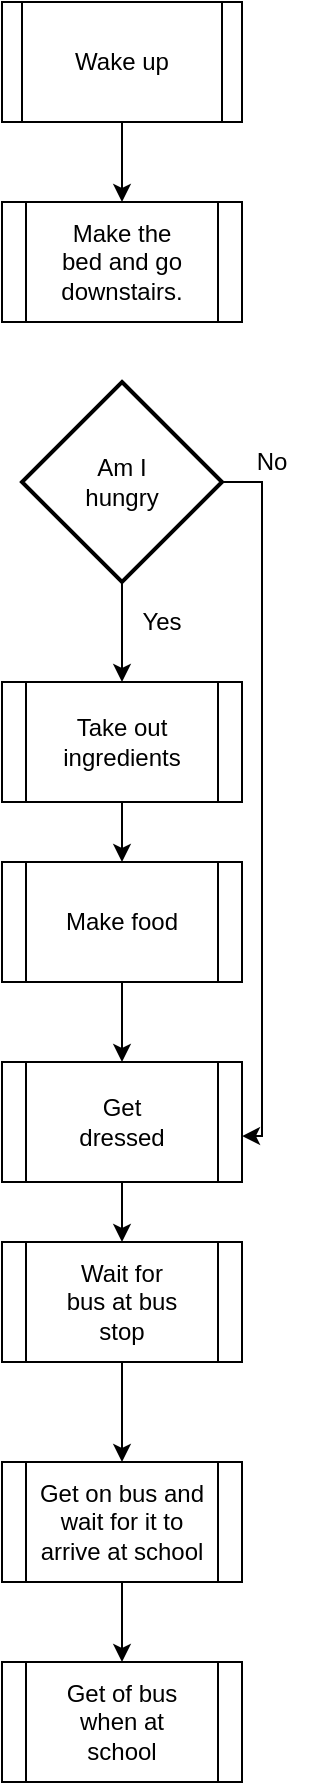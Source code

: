 <mxfile version="24.4.13" type="device">
  <diagram name="Page-1" id="Zw9z90YH-fHHV9vD1NDk">
    <mxGraphModel dx="1114" dy="566" grid="1" gridSize="10" guides="1" tooltips="1" connect="1" arrows="1" fold="1" page="1" pageScale="1" pageWidth="827" pageHeight="1169" math="0" shadow="0">
      <root>
        <mxCell id="0" />
        <mxCell id="1" parent="0" />
        <mxCell id="ViuslrKZbHUmjDWSNgoG-1" value="" style="shape=process;whiteSpace=wrap;html=1;backgroundOutline=1;size=0.083;" vertex="1" parent="1">
          <mxGeometry x="40" y="40" width="120" height="60" as="geometry" />
        </mxCell>
        <mxCell id="ViuslrKZbHUmjDWSNgoG-2" value="Wake up" style="text;html=1;align=center;verticalAlign=middle;whiteSpace=wrap;rounded=0;" vertex="1" parent="1">
          <mxGeometry x="70" y="55" width="60" height="30" as="geometry" />
        </mxCell>
        <mxCell id="ViuslrKZbHUmjDWSNgoG-3" value="" style="shape=process;whiteSpace=wrap;html=1;backgroundOutline=1;" vertex="1" parent="1">
          <mxGeometry x="40" y="140" width="120" height="60" as="geometry" />
        </mxCell>
        <mxCell id="ViuslrKZbHUmjDWSNgoG-4" value="Make the bed and go downstairs." style="text;html=1;align=center;verticalAlign=middle;whiteSpace=wrap;rounded=0;" vertex="1" parent="1">
          <mxGeometry x="70" y="155" width="60" height="30" as="geometry" />
        </mxCell>
        <mxCell id="ViuslrKZbHUmjDWSNgoG-5" value="" style="endArrow=classic;html=1;rounded=0;entryX=0.5;entryY=0;entryDx=0;entryDy=0;" edge="1" parent="1" target="ViuslrKZbHUmjDWSNgoG-3">
          <mxGeometry width="50" height="50" relative="1" as="geometry">
            <mxPoint x="100" y="100" as="sourcePoint" />
            <mxPoint x="440" y="270" as="targetPoint" />
            <Array as="points">
              <mxPoint x="100" y="100" />
            </Array>
          </mxGeometry>
        </mxCell>
        <mxCell id="ViuslrKZbHUmjDWSNgoG-6" value="" style="shape=process;whiteSpace=wrap;html=1;backgroundOutline=1;" vertex="1" parent="1">
          <mxGeometry x="40" y="380" width="120" height="60" as="geometry" />
        </mxCell>
        <object label="" id="ViuslrKZbHUmjDWSNgoG-7">
          <mxCell style="strokeWidth=2;html=1;shape=mxgraph.flowchart.decision;whiteSpace=wrap;" vertex="1" parent="1">
            <mxGeometry x="50" y="230" width="100" height="100" as="geometry" />
          </mxCell>
        </object>
        <mxCell id="ViuslrKZbHUmjDWSNgoG-9" value="Am I hungry" style="text;html=1;align=center;verticalAlign=middle;whiteSpace=wrap;rounded=0;" vertex="1" parent="1">
          <mxGeometry x="70" y="265" width="60" height="30" as="geometry" />
        </mxCell>
        <mxCell id="ViuslrKZbHUmjDWSNgoG-10" value="No" style="text;html=1;align=center;verticalAlign=middle;whiteSpace=wrap;rounded=0;" vertex="1" parent="1">
          <mxGeometry x="150" y="260" width="50" height="20" as="geometry" />
        </mxCell>
        <mxCell id="ViuslrKZbHUmjDWSNgoG-12" value="Yes" style="text;html=1;align=center;verticalAlign=middle;whiteSpace=wrap;rounded=0;" vertex="1" parent="1">
          <mxGeometry x="100" y="340" width="40" height="20" as="geometry" />
        </mxCell>
        <mxCell id="ViuslrKZbHUmjDWSNgoG-14" value="" style="endArrow=classic;html=1;rounded=0;exitX=0.5;exitY=1;exitDx=0;exitDy=0;exitPerimeter=0;entryX=0.5;entryY=0;entryDx=0;entryDy=0;" edge="1" parent="1" source="ViuslrKZbHUmjDWSNgoG-7" target="ViuslrKZbHUmjDWSNgoG-6">
          <mxGeometry width="50" height="50" relative="1" as="geometry">
            <mxPoint x="390" y="420" as="sourcePoint" />
            <mxPoint x="440" y="370" as="targetPoint" />
            <Array as="points">
              <mxPoint x="100" y="330" />
            </Array>
          </mxGeometry>
        </mxCell>
        <mxCell id="ViuslrKZbHUmjDWSNgoG-15" value="Take out ingredients" style="text;html=1;align=center;verticalAlign=middle;whiteSpace=wrap;rounded=0;" vertex="1" parent="1">
          <mxGeometry x="70" y="395" width="60" height="30" as="geometry" />
        </mxCell>
        <mxCell id="ViuslrKZbHUmjDWSNgoG-16" value="" style="shape=process;whiteSpace=wrap;html=1;backgroundOutline=1;" vertex="1" parent="1">
          <mxGeometry x="40" y="470" width="120" height="60" as="geometry" />
        </mxCell>
        <mxCell id="ViuslrKZbHUmjDWSNgoG-17" value="Make food" style="text;html=1;align=center;verticalAlign=middle;whiteSpace=wrap;rounded=0;" vertex="1" parent="1">
          <mxGeometry x="70" y="485" width="60" height="30" as="geometry" />
        </mxCell>
        <mxCell id="ViuslrKZbHUmjDWSNgoG-18" value="" style="endArrow=classic;html=1;rounded=0;exitX=0.5;exitY=1;exitDx=0;exitDy=0;" edge="1" parent="1" source="ViuslrKZbHUmjDWSNgoG-6" target="ViuslrKZbHUmjDWSNgoG-16">
          <mxGeometry width="50" height="50" relative="1" as="geometry">
            <mxPoint x="390" y="420" as="sourcePoint" />
            <mxPoint x="440" y="370" as="targetPoint" />
            <Array as="points">
              <mxPoint x="100" y="440" />
            </Array>
          </mxGeometry>
        </mxCell>
        <mxCell id="ViuslrKZbHUmjDWSNgoG-19" value="" style="shape=process;whiteSpace=wrap;html=1;backgroundOutline=1;" vertex="1" parent="1">
          <mxGeometry x="40" y="570" width="120" height="60" as="geometry" />
        </mxCell>
        <mxCell id="ViuslrKZbHUmjDWSNgoG-21" value="" style="endArrow=classic;html=1;rounded=0;exitX=1;exitY=0.5;exitDx=0;exitDy=0;exitPerimeter=0;movable=1;resizable=1;rotatable=1;deletable=1;editable=1;locked=0;connectable=1;edgeStyle=orthogonalEdgeStyle;elbow=vertical;entryX=1;entryY=0.617;entryDx=0;entryDy=0;entryPerimeter=0;" edge="1" parent="1" source="ViuslrKZbHUmjDWSNgoG-7" target="ViuslrKZbHUmjDWSNgoG-19">
          <mxGeometry width="50" height="50" relative="1" as="geometry">
            <mxPoint x="110" y="420" as="sourcePoint" />
            <mxPoint x="310" y="600" as="targetPoint" />
          </mxGeometry>
        </mxCell>
        <mxCell id="ViuslrKZbHUmjDWSNgoG-22" value="" style="endArrow=classic;html=1;rounded=0;exitX=0.5;exitY=1;exitDx=0;exitDy=0;entryX=0.5;entryY=0;entryDx=0;entryDy=0;" edge="1" parent="1" source="ViuslrKZbHUmjDWSNgoG-16" target="ViuslrKZbHUmjDWSNgoG-19">
          <mxGeometry width="50" height="50" relative="1" as="geometry">
            <mxPoint x="110" y="420" as="sourcePoint" />
            <mxPoint x="160" y="370" as="targetPoint" />
            <Array as="points">
              <mxPoint x="100" y="530" />
            </Array>
          </mxGeometry>
        </mxCell>
        <mxCell id="ViuslrKZbHUmjDWSNgoG-23" value="Get dressed" style="text;html=1;align=center;verticalAlign=middle;whiteSpace=wrap;rounded=0;" vertex="1" parent="1">
          <mxGeometry x="70" y="585" width="60" height="30" as="geometry" />
        </mxCell>
        <mxCell id="ViuslrKZbHUmjDWSNgoG-24" value="" style="shape=process;whiteSpace=wrap;html=1;backgroundOutline=1;" vertex="1" parent="1">
          <mxGeometry x="40" y="660" width="120" height="60" as="geometry" />
        </mxCell>
        <mxCell id="ViuslrKZbHUmjDWSNgoG-25" value="Wait for bus at bus stop" style="text;html=1;align=center;verticalAlign=middle;whiteSpace=wrap;rounded=0;" vertex="1" parent="1">
          <mxGeometry x="70" y="675" width="60" height="30" as="geometry" />
        </mxCell>
        <mxCell id="ViuslrKZbHUmjDWSNgoG-26" value="" style="shape=process;whiteSpace=wrap;html=1;backgroundOutline=1;" vertex="1" parent="1">
          <mxGeometry x="40" y="770" width="120" height="60" as="geometry" />
        </mxCell>
        <mxCell id="ViuslrKZbHUmjDWSNgoG-27" value="Get on bus and wait for it to arrive at school" style="text;html=1;align=center;verticalAlign=middle;whiteSpace=wrap;rounded=0;" vertex="1" parent="1">
          <mxGeometry x="55" y="785" width="90" height="30" as="geometry" />
        </mxCell>
        <mxCell id="ViuslrKZbHUmjDWSNgoG-28" value="" style="endArrow=classic;html=1;rounded=0;exitX=0.5;exitY=1;exitDx=0;exitDy=0;entryX=0.5;entryY=0;entryDx=0;entryDy=0;" edge="1" parent="1" source="ViuslrKZbHUmjDWSNgoG-24" target="ViuslrKZbHUmjDWSNgoG-26">
          <mxGeometry width="50" height="50" relative="1" as="geometry">
            <mxPoint x="110" y="620" as="sourcePoint" />
            <mxPoint x="160" y="570" as="targetPoint" />
            <Array as="points">
              <mxPoint x="100" y="720" />
            </Array>
          </mxGeometry>
        </mxCell>
        <mxCell id="ViuslrKZbHUmjDWSNgoG-29" value="" style="endArrow=classic;html=1;rounded=0;exitX=0.5;exitY=1;exitDx=0;exitDy=0;entryX=0.5;entryY=0;entryDx=0;entryDy=0;" edge="1" parent="1" source="ViuslrKZbHUmjDWSNgoG-19" target="ViuslrKZbHUmjDWSNgoG-24">
          <mxGeometry width="50" height="50" relative="1" as="geometry">
            <mxPoint x="110" y="620" as="sourcePoint" />
            <mxPoint x="160" y="570" as="targetPoint" />
          </mxGeometry>
        </mxCell>
        <mxCell id="ViuslrKZbHUmjDWSNgoG-30" value="" style="shape=process;whiteSpace=wrap;html=1;backgroundOutline=1;" vertex="1" parent="1">
          <mxGeometry x="40" y="870" width="120" height="60" as="geometry" />
        </mxCell>
        <mxCell id="ViuslrKZbHUmjDWSNgoG-31" value="Get of bus when at school" style="text;html=1;align=center;verticalAlign=middle;whiteSpace=wrap;rounded=0;" vertex="1" parent="1">
          <mxGeometry x="70" y="885" width="60" height="30" as="geometry" />
        </mxCell>
        <mxCell id="ViuslrKZbHUmjDWSNgoG-32" value="" style="endArrow=classic;html=1;rounded=0;exitX=0.5;exitY=1;exitDx=0;exitDy=0;entryX=0.5;entryY=0;entryDx=0;entryDy=0;" edge="1" parent="1" source="ViuslrKZbHUmjDWSNgoG-26" target="ViuslrKZbHUmjDWSNgoG-30">
          <mxGeometry width="50" height="50" relative="1" as="geometry">
            <mxPoint x="230" y="890" as="sourcePoint" />
            <mxPoint x="230" y="920" as="targetPoint" />
            <Array as="points">
              <mxPoint x="100" y="850" />
            </Array>
          </mxGeometry>
        </mxCell>
      </root>
    </mxGraphModel>
  </diagram>
</mxfile>

